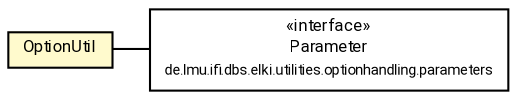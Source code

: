 #!/usr/local/bin/dot
#
# Class diagram 
# Generated by UMLGraph version R5_7_2-60-g0e99a6 (http://www.spinellis.gr/umlgraph/)
#

digraph G {
	graph [fontnames="svg"]
	edge [fontname="Roboto",fontsize=7,labelfontname="Roboto",labelfontsize=7,color="black"];
	node [fontname="Roboto",fontcolor="black",fontsize=8,shape=plaintext,margin=0,width=0,height=0];
	nodesep=0.15;
	ranksep=0.25;
	rankdir=LR;
	// de.lmu.ifi.dbs.elki.utilities.optionhandling.parameters.Parameter<T>
	c7729155 [label=<<table title="de.lmu.ifi.dbs.elki.utilities.optionhandling.parameters.Parameter" border="0" cellborder="1" cellspacing="0" cellpadding="2" href="parameters/Parameter.html" target="_parent">
		<tr><td><table border="0" cellspacing="0" cellpadding="1">
		<tr><td align="center" balign="center"> &#171;interface&#187; </td></tr>
		<tr><td align="center" balign="center"> <font face="Roboto">Parameter</font> </td></tr>
		<tr><td align="center" balign="center"> <font face="Roboto" point-size="7.0">de.lmu.ifi.dbs.elki.utilities.optionhandling.parameters</font> </td></tr>
		</table></td></tr>
		</table>>, URL="parameters/Parameter.html"];
	// de.lmu.ifi.dbs.elki.utilities.optionhandling.OptionUtil
	c7729175 [label=<<table title="de.lmu.ifi.dbs.elki.utilities.optionhandling.OptionUtil" border="0" cellborder="1" cellspacing="0" cellpadding="2" bgcolor="lemonChiffon" href="OptionUtil.html" target="_parent">
		<tr><td><table border="0" cellspacing="0" cellpadding="1">
		<tr><td align="center" balign="center"> <font face="Roboto">OptionUtil</font> </td></tr>
		</table></td></tr>
		</table>>, URL="OptionUtil.html"];
	// de.lmu.ifi.dbs.elki.utilities.optionhandling.OptionUtil assoc de.lmu.ifi.dbs.elki.utilities.optionhandling.parameters.Parameter<T>
	c7729175 -> c7729155 [arrowhead=none,weight=2];
}

